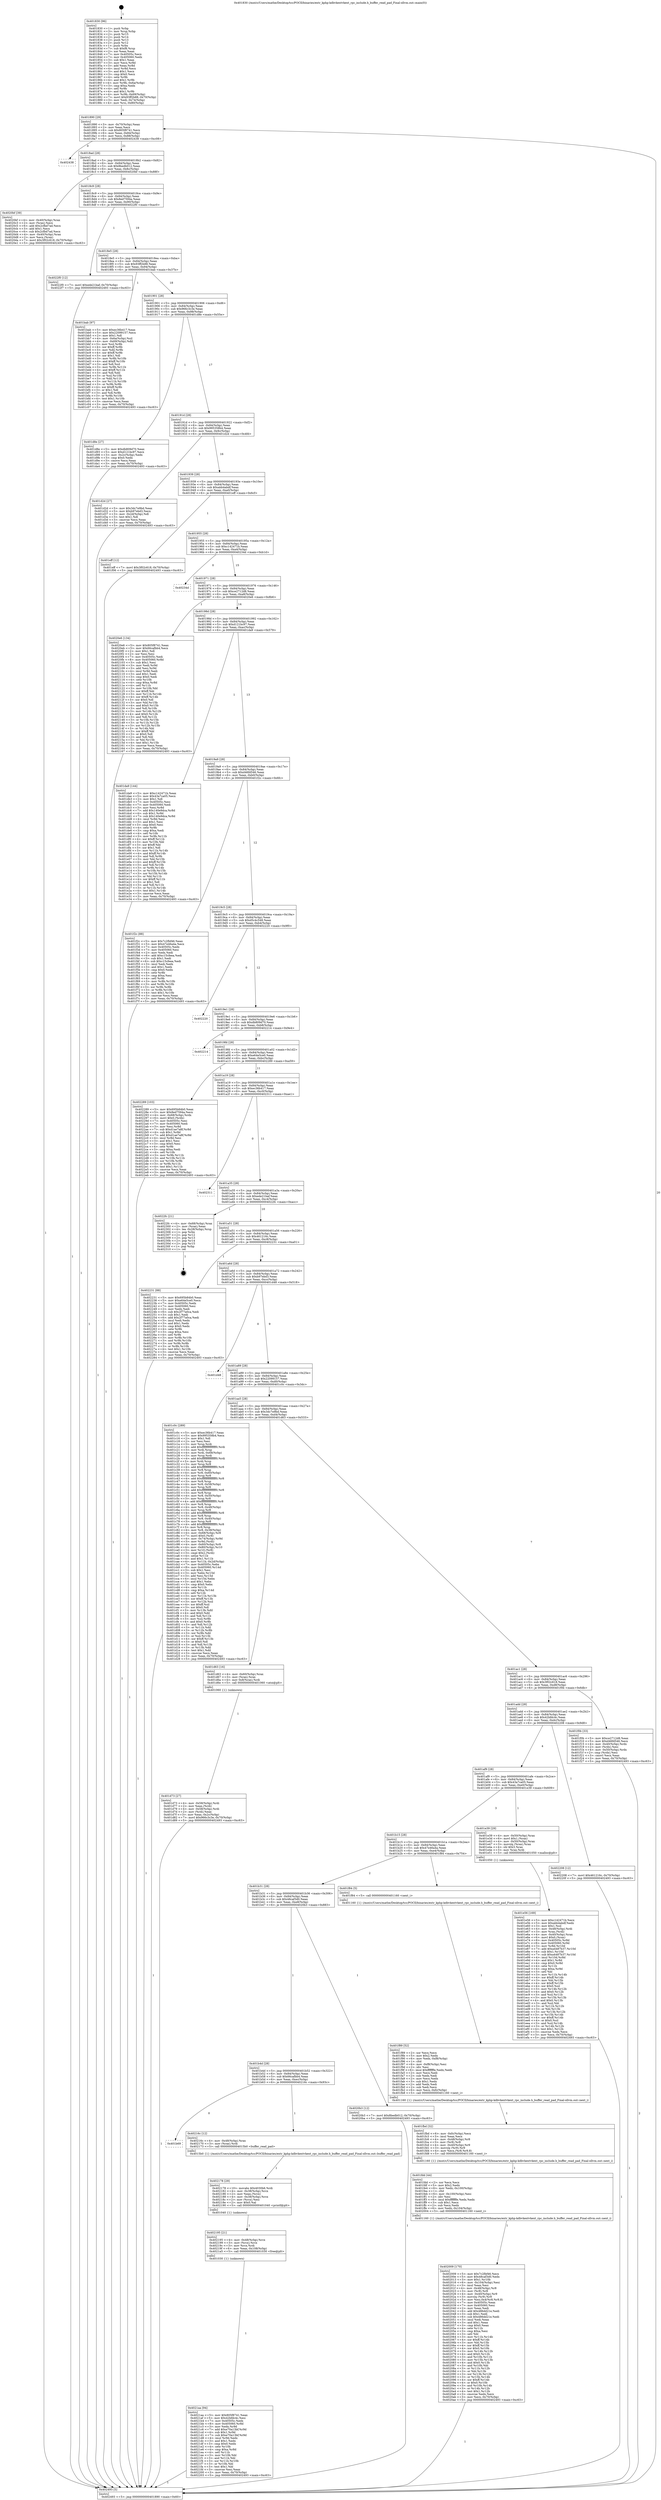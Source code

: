 digraph "0x401830" {
  label = "0x401830 (/mnt/c/Users/mathe/Desktop/tcc/POCII/binaries/extr_kphp-kdbvkextvkext_rpc_include.h_buffer_read_pad_Final-ollvm.out::main(0))"
  labelloc = "t"
  node[shape=record]

  Entry [label="",width=0.3,height=0.3,shape=circle,fillcolor=black,style=filled]
  "0x401890" [label="{
     0x401890 [29]\l
     | [instrs]\l
     &nbsp;&nbsp;0x401890 \<+3\>: mov -0x70(%rbp),%eax\l
     &nbsp;&nbsp;0x401893 \<+2\>: mov %eax,%ecx\l
     &nbsp;&nbsp;0x401895 \<+6\>: sub $0x805f8741,%ecx\l
     &nbsp;&nbsp;0x40189b \<+6\>: mov %eax,-0x84(%rbp)\l
     &nbsp;&nbsp;0x4018a1 \<+6\>: mov %ecx,-0x88(%rbp)\l
     &nbsp;&nbsp;0x4018a7 \<+6\>: je 0000000000402438 \<main+0xc08\>\l
  }"]
  "0x402438" [label="{
     0x402438\l
  }", style=dashed]
  "0x4018ad" [label="{
     0x4018ad [28]\l
     | [instrs]\l
     &nbsp;&nbsp;0x4018ad \<+5\>: jmp 00000000004018b2 \<main+0x82\>\l
     &nbsp;&nbsp;0x4018b2 \<+6\>: mov -0x84(%rbp),%eax\l
     &nbsp;&nbsp;0x4018b8 \<+5\>: sub $0x8bedb012,%eax\l
     &nbsp;&nbsp;0x4018bd \<+6\>: mov %eax,-0x8c(%rbp)\l
     &nbsp;&nbsp;0x4018c3 \<+6\>: je 00000000004020bf \<main+0x88f\>\l
  }"]
  Exit [label="",width=0.3,height=0.3,shape=circle,fillcolor=black,style=filled,peripheries=2]
  "0x4020bf" [label="{
     0x4020bf [39]\l
     | [instrs]\l
     &nbsp;&nbsp;0x4020bf \<+4\>: mov -0x40(%rbp),%rax\l
     &nbsp;&nbsp;0x4020c3 \<+2\>: mov (%rax),%ecx\l
     &nbsp;&nbsp;0x4020c5 \<+6\>: add $0x2cfbd7ad,%ecx\l
     &nbsp;&nbsp;0x4020cb \<+3\>: add $0x1,%ecx\l
     &nbsp;&nbsp;0x4020ce \<+6\>: sub $0x2cfbd7ad,%ecx\l
     &nbsp;&nbsp;0x4020d4 \<+4\>: mov -0x40(%rbp),%rax\l
     &nbsp;&nbsp;0x4020d8 \<+2\>: mov %ecx,(%rax)\l
     &nbsp;&nbsp;0x4020da \<+7\>: movl $0x3f02c618,-0x70(%rbp)\l
     &nbsp;&nbsp;0x4020e1 \<+5\>: jmp 0000000000402493 \<main+0xc63\>\l
  }"]
  "0x4018c9" [label="{
     0x4018c9 [28]\l
     | [instrs]\l
     &nbsp;&nbsp;0x4018c9 \<+5\>: jmp 00000000004018ce \<main+0x9e\>\l
     &nbsp;&nbsp;0x4018ce \<+6\>: mov -0x84(%rbp),%eax\l
     &nbsp;&nbsp;0x4018d4 \<+5\>: sub $0x8ed7594a,%eax\l
     &nbsp;&nbsp;0x4018d9 \<+6\>: mov %eax,-0x90(%rbp)\l
     &nbsp;&nbsp;0x4018df \<+6\>: je 00000000004022f0 \<main+0xac0\>\l
  }"]
  "0x4021aa" [label="{
     0x4021aa [94]\l
     | [instrs]\l
     &nbsp;&nbsp;0x4021aa \<+5\>: mov $0x805f8741,%eax\l
     &nbsp;&nbsp;0x4021af \<+5\>: mov $0x42bfdc4c,%esi\l
     &nbsp;&nbsp;0x4021b4 \<+7\>: mov 0x40505c,%edx\l
     &nbsp;&nbsp;0x4021bb \<+8\>: mov 0x405060,%r8d\l
     &nbsp;&nbsp;0x4021c3 \<+3\>: mov %edx,%r9d\l
     &nbsp;&nbsp;0x4021c6 \<+7\>: add $0xe70a13bf,%r9d\l
     &nbsp;&nbsp;0x4021cd \<+4\>: sub $0x1,%r9d\l
     &nbsp;&nbsp;0x4021d1 \<+7\>: sub $0xe70a13bf,%r9d\l
     &nbsp;&nbsp;0x4021d8 \<+4\>: imul %r9d,%edx\l
     &nbsp;&nbsp;0x4021dc \<+3\>: and $0x1,%edx\l
     &nbsp;&nbsp;0x4021df \<+3\>: cmp $0x0,%edx\l
     &nbsp;&nbsp;0x4021e2 \<+4\>: sete %r10b\l
     &nbsp;&nbsp;0x4021e6 \<+4\>: cmp $0xa,%r8d\l
     &nbsp;&nbsp;0x4021ea \<+4\>: setl %r11b\l
     &nbsp;&nbsp;0x4021ee \<+3\>: mov %r10b,%bl\l
     &nbsp;&nbsp;0x4021f1 \<+3\>: and %r11b,%bl\l
     &nbsp;&nbsp;0x4021f4 \<+3\>: xor %r11b,%r10b\l
     &nbsp;&nbsp;0x4021f7 \<+3\>: or %r10b,%bl\l
     &nbsp;&nbsp;0x4021fa \<+3\>: test $0x1,%bl\l
     &nbsp;&nbsp;0x4021fd \<+3\>: cmovne %esi,%eax\l
     &nbsp;&nbsp;0x402200 \<+3\>: mov %eax,-0x70(%rbp)\l
     &nbsp;&nbsp;0x402203 \<+5\>: jmp 0000000000402493 \<main+0xc63\>\l
  }"]
  "0x4022f0" [label="{
     0x4022f0 [12]\l
     | [instrs]\l
     &nbsp;&nbsp;0x4022f0 \<+7\>: movl $0xede21baf,-0x70(%rbp)\l
     &nbsp;&nbsp;0x4022f7 \<+5\>: jmp 0000000000402493 \<main+0xc63\>\l
  }"]
  "0x4018e5" [label="{
     0x4018e5 [28]\l
     | [instrs]\l
     &nbsp;&nbsp;0x4018e5 \<+5\>: jmp 00000000004018ea \<main+0xba\>\l
     &nbsp;&nbsp;0x4018ea \<+6\>: mov -0x84(%rbp),%eax\l
     &nbsp;&nbsp;0x4018f0 \<+5\>: sub $0x93ff2b88,%eax\l
     &nbsp;&nbsp;0x4018f5 \<+6\>: mov %eax,-0x94(%rbp)\l
     &nbsp;&nbsp;0x4018fb \<+6\>: je 0000000000401bab \<main+0x37b\>\l
  }"]
  "0x402195" [label="{
     0x402195 [21]\l
     | [instrs]\l
     &nbsp;&nbsp;0x402195 \<+4\>: mov -0x48(%rbp),%rcx\l
     &nbsp;&nbsp;0x402199 \<+3\>: mov (%rcx),%rcx\l
     &nbsp;&nbsp;0x40219c \<+3\>: mov %rcx,%rdi\l
     &nbsp;&nbsp;0x40219f \<+6\>: mov %eax,-0x108(%rbp)\l
     &nbsp;&nbsp;0x4021a5 \<+5\>: call 0000000000401030 \<free@plt\>\l
     | [calls]\l
     &nbsp;&nbsp;0x401030 \{1\} (unknown)\l
  }"]
  "0x401bab" [label="{
     0x401bab [97]\l
     | [instrs]\l
     &nbsp;&nbsp;0x401bab \<+5\>: mov $0xec36b417,%eax\l
     &nbsp;&nbsp;0x401bb0 \<+5\>: mov $0x22099157,%ecx\l
     &nbsp;&nbsp;0x401bb5 \<+2\>: mov $0x1,%dl\l
     &nbsp;&nbsp;0x401bb7 \<+4\>: mov -0x6a(%rbp),%sil\l
     &nbsp;&nbsp;0x401bbb \<+4\>: mov -0x69(%rbp),%dil\l
     &nbsp;&nbsp;0x401bbf \<+3\>: mov %sil,%r8b\l
     &nbsp;&nbsp;0x401bc2 \<+4\>: xor $0xff,%r8b\l
     &nbsp;&nbsp;0x401bc6 \<+3\>: mov %dil,%r9b\l
     &nbsp;&nbsp;0x401bc9 \<+4\>: xor $0xff,%r9b\l
     &nbsp;&nbsp;0x401bcd \<+3\>: xor $0x1,%dl\l
     &nbsp;&nbsp;0x401bd0 \<+3\>: mov %r8b,%r10b\l
     &nbsp;&nbsp;0x401bd3 \<+4\>: and $0xff,%r10b\l
     &nbsp;&nbsp;0x401bd7 \<+3\>: and %dl,%sil\l
     &nbsp;&nbsp;0x401bda \<+3\>: mov %r9b,%r11b\l
     &nbsp;&nbsp;0x401bdd \<+4\>: and $0xff,%r11b\l
     &nbsp;&nbsp;0x401be1 \<+3\>: and %dl,%dil\l
     &nbsp;&nbsp;0x401be4 \<+3\>: or %sil,%r10b\l
     &nbsp;&nbsp;0x401be7 \<+3\>: or %dil,%r11b\l
     &nbsp;&nbsp;0x401bea \<+3\>: xor %r11b,%r10b\l
     &nbsp;&nbsp;0x401bed \<+3\>: or %r9b,%r8b\l
     &nbsp;&nbsp;0x401bf0 \<+4\>: xor $0xff,%r8b\l
     &nbsp;&nbsp;0x401bf4 \<+3\>: or $0x1,%dl\l
     &nbsp;&nbsp;0x401bf7 \<+3\>: and %dl,%r8b\l
     &nbsp;&nbsp;0x401bfa \<+3\>: or %r8b,%r10b\l
     &nbsp;&nbsp;0x401bfd \<+4\>: test $0x1,%r10b\l
     &nbsp;&nbsp;0x401c01 \<+3\>: cmovne %ecx,%eax\l
     &nbsp;&nbsp;0x401c04 \<+3\>: mov %eax,-0x70(%rbp)\l
     &nbsp;&nbsp;0x401c07 \<+5\>: jmp 0000000000402493 \<main+0xc63\>\l
  }"]
  "0x401901" [label="{
     0x401901 [28]\l
     | [instrs]\l
     &nbsp;&nbsp;0x401901 \<+5\>: jmp 0000000000401906 \<main+0xd6\>\l
     &nbsp;&nbsp;0x401906 \<+6\>: mov -0x84(%rbp),%eax\l
     &nbsp;&nbsp;0x40190c \<+5\>: sub $0x966c3c3e,%eax\l
     &nbsp;&nbsp;0x401911 \<+6\>: mov %eax,-0x98(%rbp)\l
     &nbsp;&nbsp;0x401917 \<+6\>: je 0000000000401d8e \<main+0x55e\>\l
  }"]
  "0x402493" [label="{
     0x402493 [5]\l
     | [instrs]\l
     &nbsp;&nbsp;0x402493 \<+5\>: jmp 0000000000401890 \<main+0x60\>\l
  }"]
  "0x401830" [label="{
     0x401830 [96]\l
     | [instrs]\l
     &nbsp;&nbsp;0x401830 \<+1\>: push %rbp\l
     &nbsp;&nbsp;0x401831 \<+3\>: mov %rsp,%rbp\l
     &nbsp;&nbsp;0x401834 \<+2\>: push %r15\l
     &nbsp;&nbsp;0x401836 \<+2\>: push %r14\l
     &nbsp;&nbsp;0x401838 \<+2\>: push %r13\l
     &nbsp;&nbsp;0x40183a \<+2\>: push %r12\l
     &nbsp;&nbsp;0x40183c \<+1\>: push %rbx\l
     &nbsp;&nbsp;0x40183d \<+7\>: sub $0xf8,%rsp\l
     &nbsp;&nbsp;0x401844 \<+2\>: xor %eax,%eax\l
     &nbsp;&nbsp;0x401846 \<+7\>: mov 0x40505c,%ecx\l
     &nbsp;&nbsp;0x40184d \<+7\>: mov 0x405060,%edx\l
     &nbsp;&nbsp;0x401854 \<+3\>: sub $0x1,%eax\l
     &nbsp;&nbsp;0x401857 \<+3\>: mov %ecx,%r8d\l
     &nbsp;&nbsp;0x40185a \<+3\>: add %eax,%r8d\l
     &nbsp;&nbsp;0x40185d \<+4\>: imul %r8d,%ecx\l
     &nbsp;&nbsp;0x401861 \<+3\>: and $0x1,%ecx\l
     &nbsp;&nbsp;0x401864 \<+3\>: cmp $0x0,%ecx\l
     &nbsp;&nbsp;0x401867 \<+4\>: sete %r9b\l
     &nbsp;&nbsp;0x40186b \<+4\>: and $0x1,%r9b\l
     &nbsp;&nbsp;0x40186f \<+4\>: mov %r9b,-0x6a(%rbp)\l
     &nbsp;&nbsp;0x401873 \<+3\>: cmp $0xa,%edx\l
     &nbsp;&nbsp;0x401876 \<+4\>: setl %r9b\l
     &nbsp;&nbsp;0x40187a \<+4\>: and $0x1,%r9b\l
     &nbsp;&nbsp;0x40187e \<+4\>: mov %r9b,-0x69(%rbp)\l
     &nbsp;&nbsp;0x401882 \<+7\>: movl $0x93ff2b88,-0x70(%rbp)\l
     &nbsp;&nbsp;0x401889 \<+3\>: mov %edi,-0x74(%rbp)\l
     &nbsp;&nbsp;0x40188c \<+4\>: mov %rsi,-0x80(%rbp)\l
  }"]
  "0x402178" [label="{
     0x402178 [29]\l
     | [instrs]\l
     &nbsp;&nbsp;0x402178 \<+10\>: movabs $0x4030b6,%rdi\l
     &nbsp;&nbsp;0x402182 \<+4\>: mov -0x38(%rbp),%rcx\l
     &nbsp;&nbsp;0x402186 \<+2\>: mov %eax,(%rcx)\l
     &nbsp;&nbsp;0x402188 \<+4\>: mov -0x38(%rbp),%rcx\l
     &nbsp;&nbsp;0x40218c \<+2\>: mov (%rcx),%esi\l
     &nbsp;&nbsp;0x40218e \<+2\>: mov $0x0,%al\l
     &nbsp;&nbsp;0x402190 \<+5\>: call 0000000000401040 \<printf@plt\>\l
     | [calls]\l
     &nbsp;&nbsp;0x401040 \{1\} (unknown)\l
  }"]
  "0x401d8e" [label="{
     0x401d8e [27]\l
     | [instrs]\l
     &nbsp;&nbsp;0x401d8e \<+5\>: mov $0xdb809d70,%eax\l
     &nbsp;&nbsp;0x401d93 \<+5\>: mov $0xd121bc97,%ecx\l
     &nbsp;&nbsp;0x401d98 \<+3\>: mov -0x2c(%rbp),%edx\l
     &nbsp;&nbsp;0x401d9b \<+3\>: cmp $0x0,%edx\l
     &nbsp;&nbsp;0x401d9e \<+3\>: cmove %ecx,%eax\l
     &nbsp;&nbsp;0x401da1 \<+3\>: mov %eax,-0x70(%rbp)\l
     &nbsp;&nbsp;0x401da4 \<+5\>: jmp 0000000000402493 \<main+0xc63\>\l
  }"]
  "0x40191d" [label="{
     0x40191d [28]\l
     | [instrs]\l
     &nbsp;&nbsp;0x40191d \<+5\>: jmp 0000000000401922 \<main+0xf2\>\l
     &nbsp;&nbsp;0x401922 \<+6\>: mov -0x84(%rbp),%eax\l
     &nbsp;&nbsp;0x401928 \<+5\>: sub $0x995358b4,%eax\l
     &nbsp;&nbsp;0x40192d \<+6\>: mov %eax,-0x9c(%rbp)\l
     &nbsp;&nbsp;0x401933 \<+6\>: je 0000000000401d2d \<main+0x4fd\>\l
  }"]
  "0x401b69" [label="{
     0x401b69\l
  }", style=dashed]
  "0x401d2d" [label="{
     0x401d2d [27]\l
     | [instrs]\l
     &nbsp;&nbsp;0x401d2d \<+5\>: mov $0x3dc7e9bd,%eax\l
     &nbsp;&nbsp;0x401d32 \<+5\>: mov $0xb97ebd3,%ecx\l
     &nbsp;&nbsp;0x401d37 \<+3\>: mov -0x2d(%rbp),%dl\l
     &nbsp;&nbsp;0x401d3a \<+3\>: test $0x1,%dl\l
     &nbsp;&nbsp;0x401d3d \<+3\>: cmovne %ecx,%eax\l
     &nbsp;&nbsp;0x401d40 \<+3\>: mov %eax,-0x70(%rbp)\l
     &nbsp;&nbsp;0x401d43 \<+5\>: jmp 0000000000402493 \<main+0xc63\>\l
  }"]
  "0x401939" [label="{
     0x401939 [28]\l
     | [instrs]\l
     &nbsp;&nbsp;0x401939 \<+5\>: jmp 000000000040193e \<main+0x10e\>\l
     &nbsp;&nbsp;0x40193e \<+6\>: mov -0x84(%rbp),%eax\l
     &nbsp;&nbsp;0x401944 \<+5\>: sub $0xabb4abdf,%eax\l
     &nbsp;&nbsp;0x401949 \<+6\>: mov %eax,-0xa0(%rbp)\l
     &nbsp;&nbsp;0x40194f \<+6\>: je 0000000000401eff \<main+0x6cf\>\l
  }"]
  "0x40216c" [label="{
     0x40216c [12]\l
     | [instrs]\l
     &nbsp;&nbsp;0x40216c \<+4\>: mov -0x48(%rbp),%rax\l
     &nbsp;&nbsp;0x402170 \<+3\>: mov (%rax),%rdi\l
     &nbsp;&nbsp;0x402173 \<+5\>: call 00000000004015b0 \<buffer_read_pad\>\l
     | [calls]\l
     &nbsp;&nbsp;0x4015b0 \{1\} (/mnt/c/Users/mathe/Desktop/tcc/POCII/binaries/extr_kphp-kdbvkextvkext_rpc_include.h_buffer_read_pad_Final-ollvm.out::buffer_read_pad)\l
  }"]
  "0x401eff" [label="{
     0x401eff [12]\l
     | [instrs]\l
     &nbsp;&nbsp;0x401eff \<+7\>: movl $0x3f02c618,-0x70(%rbp)\l
     &nbsp;&nbsp;0x401f06 \<+5\>: jmp 0000000000402493 \<main+0xc63\>\l
  }"]
  "0x401955" [label="{
     0x401955 [28]\l
     | [instrs]\l
     &nbsp;&nbsp;0x401955 \<+5\>: jmp 000000000040195a \<main+0x12a\>\l
     &nbsp;&nbsp;0x40195a \<+6\>: mov -0x84(%rbp),%eax\l
     &nbsp;&nbsp;0x401960 \<+5\>: sub $0xc142471b,%eax\l
     &nbsp;&nbsp;0x401965 \<+6\>: mov %eax,-0xa4(%rbp)\l
     &nbsp;&nbsp;0x40196b \<+6\>: je 000000000040234d \<main+0xb1d\>\l
  }"]
  "0x401b4d" [label="{
     0x401b4d [28]\l
     | [instrs]\l
     &nbsp;&nbsp;0x401b4d \<+5\>: jmp 0000000000401b52 \<main+0x322\>\l
     &nbsp;&nbsp;0x401b52 \<+6\>: mov -0x84(%rbp),%eax\l
     &nbsp;&nbsp;0x401b58 \<+5\>: sub $0x66cafbb4,%eax\l
     &nbsp;&nbsp;0x401b5d \<+6\>: mov %eax,-0xec(%rbp)\l
     &nbsp;&nbsp;0x401b63 \<+6\>: je 000000000040216c \<main+0x93c\>\l
  }"]
  "0x40234d" [label="{
     0x40234d\l
  }", style=dashed]
  "0x401971" [label="{
     0x401971 [28]\l
     | [instrs]\l
     &nbsp;&nbsp;0x401971 \<+5\>: jmp 0000000000401976 \<main+0x146\>\l
     &nbsp;&nbsp;0x401976 \<+6\>: mov -0x84(%rbp),%eax\l
     &nbsp;&nbsp;0x40197c \<+5\>: sub $0xce2712d8,%eax\l
     &nbsp;&nbsp;0x401981 \<+6\>: mov %eax,-0xa8(%rbp)\l
     &nbsp;&nbsp;0x401987 \<+6\>: je 00000000004020e6 \<main+0x8b6\>\l
  }"]
  "0x4020b3" [label="{
     0x4020b3 [12]\l
     | [instrs]\l
     &nbsp;&nbsp;0x4020b3 \<+7\>: movl $0x8bedb012,-0x70(%rbp)\l
     &nbsp;&nbsp;0x4020ba \<+5\>: jmp 0000000000402493 \<main+0xc63\>\l
  }"]
  "0x4020e6" [label="{
     0x4020e6 [134]\l
     | [instrs]\l
     &nbsp;&nbsp;0x4020e6 \<+5\>: mov $0x805f8741,%eax\l
     &nbsp;&nbsp;0x4020eb \<+5\>: mov $0x66cafbb4,%ecx\l
     &nbsp;&nbsp;0x4020f0 \<+2\>: mov $0x1,%dl\l
     &nbsp;&nbsp;0x4020f2 \<+2\>: xor %esi,%esi\l
     &nbsp;&nbsp;0x4020f4 \<+7\>: mov 0x40505c,%edi\l
     &nbsp;&nbsp;0x4020fb \<+8\>: mov 0x405060,%r8d\l
     &nbsp;&nbsp;0x402103 \<+3\>: sub $0x1,%esi\l
     &nbsp;&nbsp;0x402106 \<+3\>: mov %edi,%r9d\l
     &nbsp;&nbsp;0x402109 \<+3\>: add %esi,%r9d\l
     &nbsp;&nbsp;0x40210c \<+4\>: imul %r9d,%edi\l
     &nbsp;&nbsp;0x402110 \<+3\>: and $0x1,%edi\l
     &nbsp;&nbsp;0x402113 \<+3\>: cmp $0x0,%edi\l
     &nbsp;&nbsp;0x402116 \<+4\>: sete %r10b\l
     &nbsp;&nbsp;0x40211a \<+4\>: cmp $0xa,%r8d\l
     &nbsp;&nbsp;0x40211e \<+4\>: setl %r11b\l
     &nbsp;&nbsp;0x402122 \<+3\>: mov %r10b,%bl\l
     &nbsp;&nbsp;0x402125 \<+3\>: xor $0xff,%bl\l
     &nbsp;&nbsp;0x402128 \<+3\>: mov %r11b,%r14b\l
     &nbsp;&nbsp;0x40212b \<+4\>: xor $0xff,%r14b\l
     &nbsp;&nbsp;0x40212f \<+3\>: xor $0x0,%dl\l
     &nbsp;&nbsp;0x402132 \<+3\>: mov %bl,%r15b\l
     &nbsp;&nbsp;0x402135 \<+4\>: and $0x0,%r15b\l
     &nbsp;&nbsp;0x402139 \<+3\>: and %dl,%r10b\l
     &nbsp;&nbsp;0x40213c \<+3\>: mov %r14b,%r12b\l
     &nbsp;&nbsp;0x40213f \<+4\>: and $0x0,%r12b\l
     &nbsp;&nbsp;0x402143 \<+3\>: and %dl,%r11b\l
     &nbsp;&nbsp;0x402146 \<+3\>: or %r10b,%r15b\l
     &nbsp;&nbsp;0x402149 \<+3\>: or %r11b,%r12b\l
     &nbsp;&nbsp;0x40214c \<+3\>: xor %r12b,%r15b\l
     &nbsp;&nbsp;0x40214f \<+3\>: or %r14b,%bl\l
     &nbsp;&nbsp;0x402152 \<+3\>: xor $0xff,%bl\l
     &nbsp;&nbsp;0x402155 \<+3\>: or $0x0,%dl\l
     &nbsp;&nbsp;0x402158 \<+2\>: and %dl,%bl\l
     &nbsp;&nbsp;0x40215a \<+3\>: or %bl,%r15b\l
     &nbsp;&nbsp;0x40215d \<+4\>: test $0x1,%r15b\l
     &nbsp;&nbsp;0x402161 \<+3\>: cmovne %ecx,%eax\l
     &nbsp;&nbsp;0x402164 \<+3\>: mov %eax,-0x70(%rbp)\l
     &nbsp;&nbsp;0x402167 \<+5\>: jmp 0000000000402493 \<main+0xc63\>\l
  }"]
  "0x40198d" [label="{
     0x40198d [28]\l
     | [instrs]\l
     &nbsp;&nbsp;0x40198d \<+5\>: jmp 0000000000401992 \<main+0x162\>\l
     &nbsp;&nbsp;0x401992 \<+6\>: mov -0x84(%rbp),%eax\l
     &nbsp;&nbsp;0x401998 \<+5\>: sub $0xd121bc97,%eax\l
     &nbsp;&nbsp;0x40199d \<+6\>: mov %eax,-0xac(%rbp)\l
     &nbsp;&nbsp;0x4019a3 \<+6\>: je 0000000000401da9 \<main+0x579\>\l
  }"]
  "0x402009" [label="{
     0x402009 [170]\l
     | [instrs]\l
     &nbsp;&nbsp;0x402009 \<+5\>: mov $0x7c2fbf46,%ecx\l
     &nbsp;&nbsp;0x40200e \<+5\>: mov $0x48caf3d0,%edx\l
     &nbsp;&nbsp;0x402013 \<+3\>: mov $0x1,%r10b\l
     &nbsp;&nbsp;0x402016 \<+6\>: mov -0x104(%rbp),%esi\l
     &nbsp;&nbsp;0x40201c \<+3\>: imul %eax,%esi\l
     &nbsp;&nbsp;0x40201f \<+4\>: mov -0x48(%rbp),%r8\l
     &nbsp;&nbsp;0x402023 \<+3\>: mov (%r8),%r8\l
     &nbsp;&nbsp;0x402026 \<+4\>: mov -0x40(%rbp),%r9\l
     &nbsp;&nbsp;0x40202a \<+3\>: movslq (%r9),%r9\l
     &nbsp;&nbsp;0x40202d \<+5\>: mov %esi,0x4(%r8,%r9,8)\l
     &nbsp;&nbsp;0x402032 \<+7\>: mov 0x40505c,%eax\l
     &nbsp;&nbsp;0x402039 \<+7\>: mov 0x405060,%esi\l
     &nbsp;&nbsp;0x402040 \<+2\>: mov %eax,%edi\l
     &nbsp;&nbsp;0x402042 \<+6\>: add $0x486dd21e,%edi\l
     &nbsp;&nbsp;0x402048 \<+3\>: sub $0x1,%edi\l
     &nbsp;&nbsp;0x40204b \<+6\>: sub $0x486dd21e,%edi\l
     &nbsp;&nbsp;0x402051 \<+3\>: imul %edi,%eax\l
     &nbsp;&nbsp;0x402054 \<+3\>: and $0x1,%eax\l
     &nbsp;&nbsp;0x402057 \<+3\>: cmp $0x0,%eax\l
     &nbsp;&nbsp;0x40205a \<+4\>: sete %r11b\l
     &nbsp;&nbsp;0x40205e \<+3\>: cmp $0xa,%esi\l
     &nbsp;&nbsp;0x402061 \<+3\>: setl %bl\l
     &nbsp;&nbsp;0x402064 \<+3\>: mov %r11b,%r14b\l
     &nbsp;&nbsp;0x402067 \<+4\>: xor $0xff,%r14b\l
     &nbsp;&nbsp;0x40206b \<+3\>: mov %bl,%r15b\l
     &nbsp;&nbsp;0x40206e \<+4\>: xor $0xff,%r15b\l
     &nbsp;&nbsp;0x402072 \<+4\>: xor $0x0,%r10b\l
     &nbsp;&nbsp;0x402076 \<+3\>: mov %r14b,%r12b\l
     &nbsp;&nbsp;0x402079 \<+4\>: and $0x0,%r12b\l
     &nbsp;&nbsp;0x40207d \<+3\>: and %r10b,%r11b\l
     &nbsp;&nbsp;0x402080 \<+3\>: mov %r15b,%r13b\l
     &nbsp;&nbsp;0x402083 \<+4\>: and $0x0,%r13b\l
     &nbsp;&nbsp;0x402087 \<+3\>: and %r10b,%bl\l
     &nbsp;&nbsp;0x40208a \<+3\>: or %r11b,%r12b\l
     &nbsp;&nbsp;0x40208d \<+3\>: or %bl,%r13b\l
     &nbsp;&nbsp;0x402090 \<+3\>: xor %r13b,%r12b\l
     &nbsp;&nbsp;0x402093 \<+3\>: or %r15b,%r14b\l
     &nbsp;&nbsp;0x402096 \<+4\>: xor $0xff,%r14b\l
     &nbsp;&nbsp;0x40209a \<+4\>: or $0x0,%r10b\l
     &nbsp;&nbsp;0x40209e \<+3\>: and %r10b,%r14b\l
     &nbsp;&nbsp;0x4020a1 \<+3\>: or %r14b,%r12b\l
     &nbsp;&nbsp;0x4020a4 \<+4\>: test $0x1,%r12b\l
     &nbsp;&nbsp;0x4020a8 \<+3\>: cmovne %edx,%ecx\l
     &nbsp;&nbsp;0x4020ab \<+3\>: mov %ecx,-0x70(%rbp)\l
     &nbsp;&nbsp;0x4020ae \<+5\>: jmp 0000000000402493 \<main+0xc63\>\l
  }"]
  "0x401da9" [label="{
     0x401da9 [144]\l
     | [instrs]\l
     &nbsp;&nbsp;0x401da9 \<+5\>: mov $0xc142471b,%eax\l
     &nbsp;&nbsp;0x401dae \<+5\>: mov $0x43a7ca05,%ecx\l
     &nbsp;&nbsp;0x401db3 \<+2\>: mov $0x1,%dl\l
     &nbsp;&nbsp;0x401db5 \<+7\>: mov 0x40505c,%esi\l
     &nbsp;&nbsp;0x401dbc \<+7\>: mov 0x405060,%edi\l
     &nbsp;&nbsp;0x401dc3 \<+3\>: mov %esi,%r8d\l
     &nbsp;&nbsp;0x401dc6 \<+7\>: add $0x140e9dca,%r8d\l
     &nbsp;&nbsp;0x401dcd \<+4\>: sub $0x1,%r8d\l
     &nbsp;&nbsp;0x401dd1 \<+7\>: sub $0x140e9dca,%r8d\l
     &nbsp;&nbsp;0x401dd8 \<+4\>: imul %r8d,%esi\l
     &nbsp;&nbsp;0x401ddc \<+3\>: and $0x1,%esi\l
     &nbsp;&nbsp;0x401ddf \<+3\>: cmp $0x0,%esi\l
     &nbsp;&nbsp;0x401de2 \<+4\>: sete %r9b\l
     &nbsp;&nbsp;0x401de6 \<+3\>: cmp $0xa,%edi\l
     &nbsp;&nbsp;0x401de9 \<+4\>: setl %r10b\l
     &nbsp;&nbsp;0x401ded \<+3\>: mov %r9b,%r11b\l
     &nbsp;&nbsp;0x401df0 \<+4\>: xor $0xff,%r11b\l
     &nbsp;&nbsp;0x401df4 \<+3\>: mov %r10b,%bl\l
     &nbsp;&nbsp;0x401df7 \<+3\>: xor $0xff,%bl\l
     &nbsp;&nbsp;0x401dfa \<+3\>: xor $0x1,%dl\l
     &nbsp;&nbsp;0x401dfd \<+3\>: mov %r11b,%r14b\l
     &nbsp;&nbsp;0x401e00 \<+4\>: and $0xff,%r14b\l
     &nbsp;&nbsp;0x401e04 \<+3\>: and %dl,%r9b\l
     &nbsp;&nbsp;0x401e07 \<+3\>: mov %bl,%r15b\l
     &nbsp;&nbsp;0x401e0a \<+4\>: and $0xff,%r15b\l
     &nbsp;&nbsp;0x401e0e \<+3\>: and %dl,%r10b\l
     &nbsp;&nbsp;0x401e11 \<+3\>: or %r9b,%r14b\l
     &nbsp;&nbsp;0x401e14 \<+3\>: or %r10b,%r15b\l
     &nbsp;&nbsp;0x401e17 \<+3\>: xor %r15b,%r14b\l
     &nbsp;&nbsp;0x401e1a \<+3\>: or %bl,%r11b\l
     &nbsp;&nbsp;0x401e1d \<+4\>: xor $0xff,%r11b\l
     &nbsp;&nbsp;0x401e21 \<+3\>: or $0x1,%dl\l
     &nbsp;&nbsp;0x401e24 \<+3\>: and %dl,%r11b\l
     &nbsp;&nbsp;0x401e27 \<+3\>: or %r11b,%r14b\l
     &nbsp;&nbsp;0x401e2a \<+4\>: test $0x1,%r14b\l
     &nbsp;&nbsp;0x401e2e \<+3\>: cmovne %ecx,%eax\l
     &nbsp;&nbsp;0x401e31 \<+3\>: mov %eax,-0x70(%rbp)\l
     &nbsp;&nbsp;0x401e34 \<+5\>: jmp 0000000000402493 \<main+0xc63\>\l
  }"]
  "0x4019a9" [label="{
     0x4019a9 [28]\l
     | [instrs]\l
     &nbsp;&nbsp;0x4019a9 \<+5\>: jmp 00000000004019ae \<main+0x17e\>\l
     &nbsp;&nbsp;0x4019ae \<+6\>: mov -0x84(%rbp),%eax\l
     &nbsp;&nbsp;0x4019b4 \<+5\>: sub $0xd46fd546,%eax\l
     &nbsp;&nbsp;0x4019b9 \<+6\>: mov %eax,-0xb0(%rbp)\l
     &nbsp;&nbsp;0x4019bf \<+6\>: je 0000000000401f2c \<main+0x6fc\>\l
  }"]
  "0x401fdd" [label="{
     0x401fdd [44]\l
     | [instrs]\l
     &nbsp;&nbsp;0x401fdd \<+2\>: xor %ecx,%ecx\l
     &nbsp;&nbsp;0x401fdf \<+5\>: mov $0x2,%edx\l
     &nbsp;&nbsp;0x401fe4 \<+6\>: mov %edx,-0x100(%rbp)\l
     &nbsp;&nbsp;0x401fea \<+1\>: cltd\l
     &nbsp;&nbsp;0x401feb \<+6\>: mov -0x100(%rbp),%esi\l
     &nbsp;&nbsp;0x401ff1 \<+2\>: idiv %esi\l
     &nbsp;&nbsp;0x401ff3 \<+6\>: imul $0xfffffffe,%edx,%edx\l
     &nbsp;&nbsp;0x401ff9 \<+3\>: sub $0x1,%ecx\l
     &nbsp;&nbsp;0x401ffc \<+2\>: sub %ecx,%edx\l
     &nbsp;&nbsp;0x401ffe \<+6\>: mov %edx,-0x104(%rbp)\l
     &nbsp;&nbsp;0x402004 \<+5\>: call 0000000000401160 \<next_i\>\l
     | [calls]\l
     &nbsp;&nbsp;0x401160 \{1\} (/mnt/c/Users/mathe/Desktop/tcc/POCII/binaries/extr_kphp-kdbvkextvkext_rpc_include.h_buffer_read_pad_Final-ollvm.out::next_i)\l
  }"]
  "0x401f2c" [label="{
     0x401f2c [88]\l
     | [instrs]\l
     &nbsp;&nbsp;0x401f2c \<+5\>: mov $0x7c2fbf46,%eax\l
     &nbsp;&nbsp;0x401f31 \<+5\>: mov $0x47e46a4a,%ecx\l
     &nbsp;&nbsp;0x401f36 \<+7\>: mov 0x40505c,%edx\l
     &nbsp;&nbsp;0x401f3d \<+7\>: mov 0x405060,%esi\l
     &nbsp;&nbsp;0x401f44 \<+2\>: mov %edx,%edi\l
     &nbsp;&nbsp;0x401f46 \<+6\>: add $0xc15cfeea,%edi\l
     &nbsp;&nbsp;0x401f4c \<+3\>: sub $0x1,%edi\l
     &nbsp;&nbsp;0x401f4f \<+6\>: sub $0xc15cfeea,%edi\l
     &nbsp;&nbsp;0x401f55 \<+3\>: imul %edi,%edx\l
     &nbsp;&nbsp;0x401f58 \<+3\>: and $0x1,%edx\l
     &nbsp;&nbsp;0x401f5b \<+3\>: cmp $0x0,%edx\l
     &nbsp;&nbsp;0x401f5e \<+4\>: sete %r8b\l
     &nbsp;&nbsp;0x401f62 \<+3\>: cmp $0xa,%esi\l
     &nbsp;&nbsp;0x401f65 \<+4\>: setl %r9b\l
     &nbsp;&nbsp;0x401f69 \<+3\>: mov %r8b,%r10b\l
     &nbsp;&nbsp;0x401f6c \<+3\>: and %r9b,%r10b\l
     &nbsp;&nbsp;0x401f6f \<+3\>: xor %r9b,%r8b\l
     &nbsp;&nbsp;0x401f72 \<+3\>: or %r8b,%r10b\l
     &nbsp;&nbsp;0x401f75 \<+4\>: test $0x1,%r10b\l
     &nbsp;&nbsp;0x401f79 \<+3\>: cmovne %ecx,%eax\l
     &nbsp;&nbsp;0x401f7c \<+3\>: mov %eax,-0x70(%rbp)\l
     &nbsp;&nbsp;0x401f7f \<+5\>: jmp 0000000000402493 \<main+0xc63\>\l
  }"]
  "0x4019c5" [label="{
     0x4019c5 [28]\l
     | [instrs]\l
     &nbsp;&nbsp;0x4019c5 \<+5\>: jmp 00000000004019ca \<main+0x19a\>\l
     &nbsp;&nbsp;0x4019ca \<+6\>: mov -0x84(%rbp),%eax\l
     &nbsp;&nbsp;0x4019d0 \<+5\>: sub $0xd5c4c548,%eax\l
     &nbsp;&nbsp;0x4019d5 \<+6\>: mov %eax,-0xb4(%rbp)\l
     &nbsp;&nbsp;0x4019db \<+6\>: je 0000000000402220 \<main+0x9f0\>\l
  }"]
  "0x401fbd" [label="{
     0x401fbd [32]\l
     | [instrs]\l
     &nbsp;&nbsp;0x401fbd \<+6\>: mov -0xfc(%rbp),%ecx\l
     &nbsp;&nbsp;0x401fc3 \<+3\>: imul %eax,%ecx\l
     &nbsp;&nbsp;0x401fc6 \<+4\>: mov -0x48(%rbp),%r8\l
     &nbsp;&nbsp;0x401fca \<+3\>: mov (%r8),%r8\l
     &nbsp;&nbsp;0x401fcd \<+4\>: mov -0x40(%rbp),%r9\l
     &nbsp;&nbsp;0x401fd1 \<+3\>: movslq (%r9),%r9\l
     &nbsp;&nbsp;0x401fd4 \<+4\>: mov %ecx,(%r8,%r9,8)\l
     &nbsp;&nbsp;0x401fd8 \<+5\>: call 0000000000401160 \<next_i\>\l
     | [calls]\l
     &nbsp;&nbsp;0x401160 \{1\} (/mnt/c/Users/mathe/Desktop/tcc/POCII/binaries/extr_kphp-kdbvkextvkext_rpc_include.h_buffer_read_pad_Final-ollvm.out::next_i)\l
  }"]
  "0x402220" [label="{
     0x402220\l
  }", style=dashed]
  "0x4019e1" [label="{
     0x4019e1 [28]\l
     | [instrs]\l
     &nbsp;&nbsp;0x4019e1 \<+5\>: jmp 00000000004019e6 \<main+0x1b6\>\l
     &nbsp;&nbsp;0x4019e6 \<+6\>: mov -0x84(%rbp),%eax\l
     &nbsp;&nbsp;0x4019ec \<+5\>: sub $0xdb809d70,%eax\l
     &nbsp;&nbsp;0x4019f1 \<+6\>: mov %eax,-0xb8(%rbp)\l
     &nbsp;&nbsp;0x4019f7 \<+6\>: je 0000000000402214 \<main+0x9e4\>\l
  }"]
  "0x401f89" [label="{
     0x401f89 [52]\l
     | [instrs]\l
     &nbsp;&nbsp;0x401f89 \<+2\>: xor %ecx,%ecx\l
     &nbsp;&nbsp;0x401f8b \<+5\>: mov $0x2,%edx\l
     &nbsp;&nbsp;0x401f90 \<+6\>: mov %edx,-0xf8(%rbp)\l
     &nbsp;&nbsp;0x401f96 \<+1\>: cltd\l
     &nbsp;&nbsp;0x401f97 \<+6\>: mov -0xf8(%rbp),%esi\l
     &nbsp;&nbsp;0x401f9d \<+2\>: idiv %esi\l
     &nbsp;&nbsp;0x401f9f \<+6\>: imul $0xfffffffe,%edx,%edx\l
     &nbsp;&nbsp;0x401fa5 \<+2\>: mov %ecx,%edi\l
     &nbsp;&nbsp;0x401fa7 \<+2\>: sub %edx,%edi\l
     &nbsp;&nbsp;0x401fa9 \<+2\>: mov %ecx,%edx\l
     &nbsp;&nbsp;0x401fab \<+3\>: sub $0x1,%edx\l
     &nbsp;&nbsp;0x401fae \<+2\>: add %edx,%edi\l
     &nbsp;&nbsp;0x401fb0 \<+2\>: sub %edi,%ecx\l
     &nbsp;&nbsp;0x401fb2 \<+6\>: mov %ecx,-0xfc(%rbp)\l
     &nbsp;&nbsp;0x401fb8 \<+5\>: call 0000000000401160 \<next_i\>\l
     | [calls]\l
     &nbsp;&nbsp;0x401160 \{1\} (/mnt/c/Users/mathe/Desktop/tcc/POCII/binaries/extr_kphp-kdbvkextvkext_rpc_include.h_buffer_read_pad_Final-ollvm.out::next_i)\l
  }"]
  "0x402214" [label="{
     0x402214\l
  }", style=dashed]
  "0x4019fd" [label="{
     0x4019fd [28]\l
     | [instrs]\l
     &nbsp;&nbsp;0x4019fd \<+5\>: jmp 0000000000401a02 \<main+0x1d2\>\l
     &nbsp;&nbsp;0x401a02 \<+6\>: mov -0x84(%rbp),%eax\l
     &nbsp;&nbsp;0x401a08 \<+5\>: sub $0xe64e5ce0,%eax\l
     &nbsp;&nbsp;0x401a0d \<+6\>: mov %eax,-0xbc(%rbp)\l
     &nbsp;&nbsp;0x401a13 \<+6\>: je 0000000000402289 \<main+0xa59\>\l
  }"]
  "0x401b31" [label="{
     0x401b31 [28]\l
     | [instrs]\l
     &nbsp;&nbsp;0x401b31 \<+5\>: jmp 0000000000401b36 \<main+0x306\>\l
     &nbsp;&nbsp;0x401b36 \<+6\>: mov -0x84(%rbp),%eax\l
     &nbsp;&nbsp;0x401b3c \<+5\>: sub $0x48caf3d0,%eax\l
     &nbsp;&nbsp;0x401b41 \<+6\>: mov %eax,-0xe8(%rbp)\l
     &nbsp;&nbsp;0x401b47 \<+6\>: je 00000000004020b3 \<main+0x883\>\l
  }"]
  "0x402289" [label="{
     0x402289 [103]\l
     | [instrs]\l
     &nbsp;&nbsp;0x402289 \<+5\>: mov $0x695b84b0,%eax\l
     &nbsp;&nbsp;0x40228e \<+5\>: mov $0x8ed7594a,%ecx\l
     &nbsp;&nbsp;0x402293 \<+4\>: mov -0x68(%rbp),%rdx\l
     &nbsp;&nbsp;0x402297 \<+6\>: movl $0x0,(%rdx)\l
     &nbsp;&nbsp;0x40229d \<+7\>: mov 0x40505c,%esi\l
     &nbsp;&nbsp;0x4022a4 \<+7\>: mov 0x405060,%edi\l
     &nbsp;&nbsp;0x4022ab \<+3\>: mov %esi,%r8d\l
     &nbsp;&nbsp;0x4022ae \<+7\>: sub $0xd1ae7a8f,%r8d\l
     &nbsp;&nbsp;0x4022b5 \<+4\>: sub $0x1,%r8d\l
     &nbsp;&nbsp;0x4022b9 \<+7\>: add $0xd1ae7a8f,%r8d\l
     &nbsp;&nbsp;0x4022c0 \<+4\>: imul %r8d,%esi\l
     &nbsp;&nbsp;0x4022c4 \<+3\>: and $0x1,%esi\l
     &nbsp;&nbsp;0x4022c7 \<+3\>: cmp $0x0,%esi\l
     &nbsp;&nbsp;0x4022ca \<+4\>: sete %r9b\l
     &nbsp;&nbsp;0x4022ce \<+3\>: cmp $0xa,%edi\l
     &nbsp;&nbsp;0x4022d1 \<+4\>: setl %r10b\l
     &nbsp;&nbsp;0x4022d5 \<+3\>: mov %r9b,%r11b\l
     &nbsp;&nbsp;0x4022d8 \<+3\>: and %r10b,%r11b\l
     &nbsp;&nbsp;0x4022db \<+3\>: xor %r10b,%r9b\l
     &nbsp;&nbsp;0x4022de \<+3\>: or %r9b,%r11b\l
     &nbsp;&nbsp;0x4022e1 \<+4\>: test $0x1,%r11b\l
     &nbsp;&nbsp;0x4022e5 \<+3\>: cmovne %ecx,%eax\l
     &nbsp;&nbsp;0x4022e8 \<+3\>: mov %eax,-0x70(%rbp)\l
     &nbsp;&nbsp;0x4022eb \<+5\>: jmp 0000000000402493 \<main+0xc63\>\l
  }"]
  "0x401a19" [label="{
     0x401a19 [28]\l
     | [instrs]\l
     &nbsp;&nbsp;0x401a19 \<+5\>: jmp 0000000000401a1e \<main+0x1ee\>\l
     &nbsp;&nbsp;0x401a1e \<+6\>: mov -0x84(%rbp),%eax\l
     &nbsp;&nbsp;0x401a24 \<+5\>: sub $0xec36b417,%eax\l
     &nbsp;&nbsp;0x401a29 \<+6\>: mov %eax,-0xc0(%rbp)\l
     &nbsp;&nbsp;0x401a2f \<+6\>: je 0000000000402311 \<main+0xae1\>\l
  }"]
  "0x401f84" [label="{
     0x401f84 [5]\l
     | [instrs]\l
     &nbsp;&nbsp;0x401f84 \<+5\>: call 0000000000401160 \<next_i\>\l
     | [calls]\l
     &nbsp;&nbsp;0x401160 \{1\} (/mnt/c/Users/mathe/Desktop/tcc/POCII/binaries/extr_kphp-kdbvkextvkext_rpc_include.h_buffer_read_pad_Final-ollvm.out::next_i)\l
  }"]
  "0x402311" [label="{
     0x402311\l
  }", style=dashed]
  "0x401a35" [label="{
     0x401a35 [28]\l
     | [instrs]\l
     &nbsp;&nbsp;0x401a35 \<+5\>: jmp 0000000000401a3a \<main+0x20a\>\l
     &nbsp;&nbsp;0x401a3a \<+6\>: mov -0x84(%rbp),%eax\l
     &nbsp;&nbsp;0x401a40 \<+5\>: sub $0xede21baf,%eax\l
     &nbsp;&nbsp;0x401a45 \<+6\>: mov %eax,-0xc4(%rbp)\l
     &nbsp;&nbsp;0x401a4b \<+6\>: je 00000000004022fc \<main+0xacc\>\l
  }"]
  "0x401e56" [label="{
     0x401e56 [169]\l
     | [instrs]\l
     &nbsp;&nbsp;0x401e56 \<+5\>: mov $0xc142471b,%ecx\l
     &nbsp;&nbsp;0x401e5b \<+5\>: mov $0xabb4abdf,%edx\l
     &nbsp;&nbsp;0x401e60 \<+3\>: mov $0x1,%sil\l
     &nbsp;&nbsp;0x401e63 \<+4\>: mov -0x48(%rbp),%rdi\l
     &nbsp;&nbsp;0x401e67 \<+3\>: mov %rax,(%rdi)\l
     &nbsp;&nbsp;0x401e6a \<+4\>: mov -0x40(%rbp),%rax\l
     &nbsp;&nbsp;0x401e6e \<+6\>: movl $0x0,(%rax)\l
     &nbsp;&nbsp;0x401e74 \<+8\>: mov 0x40505c,%r8d\l
     &nbsp;&nbsp;0x401e7c \<+8\>: mov 0x405060,%r9d\l
     &nbsp;&nbsp;0x401e84 \<+3\>: mov %r8d,%r10d\l
     &nbsp;&nbsp;0x401e87 \<+7\>: add $0xa4487b37,%r10d\l
     &nbsp;&nbsp;0x401e8e \<+4\>: sub $0x1,%r10d\l
     &nbsp;&nbsp;0x401e92 \<+7\>: sub $0xa4487b37,%r10d\l
     &nbsp;&nbsp;0x401e99 \<+4\>: imul %r10d,%r8d\l
     &nbsp;&nbsp;0x401e9d \<+4\>: and $0x1,%r8d\l
     &nbsp;&nbsp;0x401ea1 \<+4\>: cmp $0x0,%r8d\l
     &nbsp;&nbsp;0x401ea5 \<+4\>: sete %r11b\l
     &nbsp;&nbsp;0x401ea9 \<+4\>: cmp $0xa,%r9d\l
     &nbsp;&nbsp;0x401ead \<+3\>: setl %bl\l
     &nbsp;&nbsp;0x401eb0 \<+3\>: mov %r11b,%r14b\l
     &nbsp;&nbsp;0x401eb3 \<+4\>: xor $0xff,%r14b\l
     &nbsp;&nbsp;0x401eb7 \<+3\>: mov %bl,%r15b\l
     &nbsp;&nbsp;0x401eba \<+4\>: xor $0xff,%r15b\l
     &nbsp;&nbsp;0x401ebe \<+4\>: xor $0x0,%sil\l
     &nbsp;&nbsp;0x401ec2 \<+3\>: mov %r14b,%r12b\l
     &nbsp;&nbsp;0x401ec5 \<+4\>: and $0x0,%r12b\l
     &nbsp;&nbsp;0x401ec9 \<+3\>: and %sil,%r11b\l
     &nbsp;&nbsp;0x401ecc \<+3\>: mov %r15b,%r13b\l
     &nbsp;&nbsp;0x401ecf \<+4\>: and $0x0,%r13b\l
     &nbsp;&nbsp;0x401ed3 \<+3\>: and %sil,%bl\l
     &nbsp;&nbsp;0x401ed6 \<+3\>: or %r11b,%r12b\l
     &nbsp;&nbsp;0x401ed9 \<+3\>: or %bl,%r13b\l
     &nbsp;&nbsp;0x401edc \<+3\>: xor %r13b,%r12b\l
     &nbsp;&nbsp;0x401edf \<+3\>: or %r15b,%r14b\l
     &nbsp;&nbsp;0x401ee2 \<+4\>: xor $0xff,%r14b\l
     &nbsp;&nbsp;0x401ee6 \<+4\>: or $0x0,%sil\l
     &nbsp;&nbsp;0x401eea \<+3\>: and %sil,%r14b\l
     &nbsp;&nbsp;0x401eed \<+3\>: or %r14b,%r12b\l
     &nbsp;&nbsp;0x401ef0 \<+4\>: test $0x1,%r12b\l
     &nbsp;&nbsp;0x401ef4 \<+3\>: cmovne %edx,%ecx\l
     &nbsp;&nbsp;0x401ef7 \<+3\>: mov %ecx,-0x70(%rbp)\l
     &nbsp;&nbsp;0x401efa \<+5\>: jmp 0000000000402493 \<main+0xc63\>\l
  }"]
  "0x4022fc" [label="{
     0x4022fc [21]\l
     | [instrs]\l
     &nbsp;&nbsp;0x4022fc \<+4\>: mov -0x68(%rbp),%rax\l
     &nbsp;&nbsp;0x402300 \<+2\>: mov (%rax),%eax\l
     &nbsp;&nbsp;0x402302 \<+4\>: lea -0x28(%rbp),%rsp\l
     &nbsp;&nbsp;0x402306 \<+1\>: pop %rbx\l
     &nbsp;&nbsp;0x402307 \<+2\>: pop %r12\l
     &nbsp;&nbsp;0x402309 \<+2\>: pop %r13\l
     &nbsp;&nbsp;0x40230b \<+2\>: pop %r14\l
     &nbsp;&nbsp;0x40230d \<+2\>: pop %r15\l
     &nbsp;&nbsp;0x40230f \<+1\>: pop %rbp\l
     &nbsp;&nbsp;0x402310 \<+1\>: ret\l
  }"]
  "0x401a51" [label="{
     0x401a51 [28]\l
     | [instrs]\l
     &nbsp;&nbsp;0x401a51 \<+5\>: jmp 0000000000401a56 \<main+0x226\>\l
     &nbsp;&nbsp;0x401a56 \<+6\>: mov -0x84(%rbp),%eax\l
     &nbsp;&nbsp;0x401a5c \<+5\>: sub $0x461216c,%eax\l
     &nbsp;&nbsp;0x401a61 \<+6\>: mov %eax,-0xc8(%rbp)\l
     &nbsp;&nbsp;0x401a67 \<+6\>: je 0000000000402231 \<main+0xa01\>\l
  }"]
  "0x401b15" [label="{
     0x401b15 [28]\l
     | [instrs]\l
     &nbsp;&nbsp;0x401b15 \<+5\>: jmp 0000000000401b1a \<main+0x2ea\>\l
     &nbsp;&nbsp;0x401b1a \<+6\>: mov -0x84(%rbp),%eax\l
     &nbsp;&nbsp;0x401b20 \<+5\>: sub $0x47e46a4a,%eax\l
     &nbsp;&nbsp;0x401b25 \<+6\>: mov %eax,-0xe4(%rbp)\l
     &nbsp;&nbsp;0x401b2b \<+6\>: je 0000000000401f84 \<main+0x754\>\l
  }"]
  "0x402231" [label="{
     0x402231 [88]\l
     | [instrs]\l
     &nbsp;&nbsp;0x402231 \<+5\>: mov $0x695b84b0,%eax\l
     &nbsp;&nbsp;0x402236 \<+5\>: mov $0xe64e5ce0,%ecx\l
     &nbsp;&nbsp;0x40223b \<+7\>: mov 0x40505c,%edx\l
     &nbsp;&nbsp;0x402242 \<+7\>: mov 0x405060,%esi\l
     &nbsp;&nbsp;0x402249 \<+2\>: mov %edx,%edi\l
     &nbsp;&nbsp;0x40224b \<+6\>: sub $0x2f77a0ca,%edi\l
     &nbsp;&nbsp;0x402251 \<+3\>: sub $0x1,%edi\l
     &nbsp;&nbsp;0x402254 \<+6\>: add $0x2f77a0ca,%edi\l
     &nbsp;&nbsp;0x40225a \<+3\>: imul %edi,%edx\l
     &nbsp;&nbsp;0x40225d \<+3\>: and $0x1,%edx\l
     &nbsp;&nbsp;0x402260 \<+3\>: cmp $0x0,%edx\l
     &nbsp;&nbsp;0x402263 \<+4\>: sete %r8b\l
     &nbsp;&nbsp;0x402267 \<+3\>: cmp $0xa,%esi\l
     &nbsp;&nbsp;0x40226a \<+4\>: setl %r9b\l
     &nbsp;&nbsp;0x40226e \<+3\>: mov %r8b,%r10b\l
     &nbsp;&nbsp;0x402271 \<+3\>: and %r9b,%r10b\l
     &nbsp;&nbsp;0x402274 \<+3\>: xor %r9b,%r8b\l
     &nbsp;&nbsp;0x402277 \<+3\>: or %r8b,%r10b\l
     &nbsp;&nbsp;0x40227a \<+4\>: test $0x1,%r10b\l
     &nbsp;&nbsp;0x40227e \<+3\>: cmovne %ecx,%eax\l
     &nbsp;&nbsp;0x402281 \<+3\>: mov %eax,-0x70(%rbp)\l
     &nbsp;&nbsp;0x402284 \<+5\>: jmp 0000000000402493 \<main+0xc63\>\l
  }"]
  "0x401a6d" [label="{
     0x401a6d [28]\l
     | [instrs]\l
     &nbsp;&nbsp;0x401a6d \<+5\>: jmp 0000000000401a72 \<main+0x242\>\l
     &nbsp;&nbsp;0x401a72 \<+6\>: mov -0x84(%rbp),%eax\l
     &nbsp;&nbsp;0x401a78 \<+5\>: sub $0xb97ebd3,%eax\l
     &nbsp;&nbsp;0x401a7d \<+6\>: mov %eax,-0xcc(%rbp)\l
     &nbsp;&nbsp;0x401a83 \<+6\>: je 0000000000401d48 \<main+0x518\>\l
  }"]
  "0x401e39" [label="{
     0x401e39 [29]\l
     | [instrs]\l
     &nbsp;&nbsp;0x401e39 \<+4\>: mov -0x50(%rbp),%rax\l
     &nbsp;&nbsp;0x401e3d \<+6\>: movl $0x1,(%rax)\l
     &nbsp;&nbsp;0x401e43 \<+4\>: mov -0x50(%rbp),%rax\l
     &nbsp;&nbsp;0x401e47 \<+3\>: movslq (%rax),%rax\l
     &nbsp;&nbsp;0x401e4a \<+4\>: shl $0x3,%rax\l
     &nbsp;&nbsp;0x401e4e \<+3\>: mov %rax,%rdi\l
     &nbsp;&nbsp;0x401e51 \<+5\>: call 0000000000401050 \<malloc@plt\>\l
     | [calls]\l
     &nbsp;&nbsp;0x401050 \{1\} (unknown)\l
  }"]
  "0x401d48" [label="{
     0x401d48\l
  }", style=dashed]
  "0x401a89" [label="{
     0x401a89 [28]\l
     | [instrs]\l
     &nbsp;&nbsp;0x401a89 \<+5\>: jmp 0000000000401a8e \<main+0x25e\>\l
     &nbsp;&nbsp;0x401a8e \<+6\>: mov -0x84(%rbp),%eax\l
     &nbsp;&nbsp;0x401a94 \<+5\>: sub $0x22099157,%eax\l
     &nbsp;&nbsp;0x401a99 \<+6\>: mov %eax,-0xd0(%rbp)\l
     &nbsp;&nbsp;0x401a9f \<+6\>: je 0000000000401c0c \<main+0x3dc\>\l
  }"]
  "0x401af9" [label="{
     0x401af9 [28]\l
     | [instrs]\l
     &nbsp;&nbsp;0x401af9 \<+5\>: jmp 0000000000401afe \<main+0x2ce\>\l
     &nbsp;&nbsp;0x401afe \<+6\>: mov -0x84(%rbp),%eax\l
     &nbsp;&nbsp;0x401b04 \<+5\>: sub $0x43a7ca05,%eax\l
     &nbsp;&nbsp;0x401b09 \<+6\>: mov %eax,-0xe0(%rbp)\l
     &nbsp;&nbsp;0x401b0f \<+6\>: je 0000000000401e39 \<main+0x609\>\l
  }"]
  "0x401c0c" [label="{
     0x401c0c [289]\l
     | [instrs]\l
     &nbsp;&nbsp;0x401c0c \<+5\>: mov $0xec36b417,%eax\l
     &nbsp;&nbsp;0x401c11 \<+5\>: mov $0x995358b4,%ecx\l
     &nbsp;&nbsp;0x401c16 \<+2\>: mov $0x1,%dl\l
     &nbsp;&nbsp;0x401c18 \<+2\>: xor %esi,%esi\l
     &nbsp;&nbsp;0x401c1a \<+3\>: mov %rsp,%rdi\l
     &nbsp;&nbsp;0x401c1d \<+4\>: add $0xfffffffffffffff0,%rdi\l
     &nbsp;&nbsp;0x401c21 \<+3\>: mov %rdi,%rsp\l
     &nbsp;&nbsp;0x401c24 \<+4\>: mov %rdi,-0x68(%rbp)\l
     &nbsp;&nbsp;0x401c28 \<+3\>: mov %rsp,%rdi\l
     &nbsp;&nbsp;0x401c2b \<+4\>: add $0xfffffffffffffff0,%rdi\l
     &nbsp;&nbsp;0x401c2f \<+3\>: mov %rdi,%rsp\l
     &nbsp;&nbsp;0x401c32 \<+3\>: mov %rsp,%r8\l
     &nbsp;&nbsp;0x401c35 \<+4\>: add $0xfffffffffffffff0,%r8\l
     &nbsp;&nbsp;0x401c39 \<+3\>: mov %r8,%rsp\l
     &nbsp;&nbsp;0x401c3c \<+4\>: mov %r8,-0x60(%rbp)\l
     &nbsp;&nbsp;0x401c40 \<+3\>: mov %rsp,%r8\l
     &nbsp;&nbsp;0x401c43 \<+4\>: add $0xfffffffffffffff0,%r8\l
     &nbsp;&nbsp;0x401c47 \<+3\>: mov %r8,%rsp\l
     &nbsp;&nbsp;0x401c4a \<+4\>: mov %r8,-0x58(%rbp)\l
     &nbsp;&nbsp;0x401c4e \<+3\>: mov %rsp,%r8\l
     &nbsp;&nbsp;0x401c51 \<+4\>: add $0xfffffffffffffff0,%r8\l
     &nbsp;&nbsp;0x401c55 \<+3\>: mov %r8,%rsp\l
     &nbsp;&nbsp;0x401c58 \<+4\>: mov %r8,-0x50(%rbp)\l
     &nbsp;&nbsp;0x401c5c \<+3\>: mov %rsp,%r8\l
     &nbsp;&nbsp;0x401c5f \<+4\>: add $0xfffffffffffffff0,%r8\l
     &nbsp;&nbsp;0x401c63 \<+3\>: mov %r8,%rsp\l
     &nbsp;&nbsp;0x401c66 \<+4\>: mov %r8,-0x48(%rbp)\l
     &nbsp;&nbsp;0x401c6a \<+3\>: mov %rsp,%r8\l
     &nbsp;&nbsp;0x401c6d \<+4\>: add $0xfffffffffffffff0,%r8\l
     &nbsp;&nbsp;0x401c71 \<+3\>: mov %r8,%rsp\l
     &nbsp;&nbsp;0x401c74 \<+4\>: mov %r8,-0x40(%rbp)\l
     &nbsp;&nbsp;0x401c78 \<+3\>: mov %rsp,%r8\l
     &nbsp;&nbsp;0x401c7b \<+4\>: add $0xfffffffffffffff0,%r8\l
     &nbsp;&nbsp;0x401c7f \<+3\>: mov %r8,%rsp\l
     &nbsp;&nbsp;0x401c82 \<+4\>: mov %r8,-0x38(%rbp)\l
     &nbsp;&nbsp;0x401c86 \<+4\>: mov -0x68(%rbp),%r8\l
     &nbsp;&nbsp;0x401c8a \<+7\>: movl $0x0,(%r8)\l
     &nbsp;&nbsp;0x401c91 \<+4\>: mov -0x74(%rbp),%r9d\l
     &nbsp;&nbsp;0x401c95 \<+3\>: mov %r9d,(%rdi)\l
     &nbsp;&nbsp;0x401c98 \<+4\>: mov -0x60(%rbp),%r8\l
     &nbsp;&nbsp;0x401c9c \<+4\>: mov -0x80(%rbp),%r10\l
     &nbsp;&nbsp;0x401ca0 \<+3\>: mov %r10,(%r8)\l
     &nbsp;&nbsp;0x401ca3 \<+3\>: cmpl $0x2,(%rdi)\l
     &nbsp;&nbsp;0x401ca6 \<+4\>: setne %r11b\l
     &nbsp;&nbsp;0x401caa \<+4\>: and $0x1,%r11b\l
     &nbsp;&nbsp;0x401cae \<+4\>: mov %r11b,-0x2d(%rbp)\l
     &nbsp;&nbsp;0x401cb2 \<+7\>: mov 0x40505c,%ebx\l
     &nbsp;&nbsp;0x401cb9 \<+8\>: mov 0x405060,%r14d\l
     &nbsp;&nbsp;0x401cc1 \<+3\>: sub $0x1,%esi\l
     &nbsp;&nbsp;0x401cc4 \<+3\>: mov %ebx,%r15d\l
     &nbsp;&nbsp;0x401cc7 \<+3\>: add %esi,%r15d\l
     &nbsp;&nbsp;0x401cca \<+4\>: imul %r15d,%ebx\l
     &nbsp;&nbsp;0x401cce \<+3\>: and $0x1,%ebx\l
     &nbsp;&nbsp;0x401cd1 \<+3\>: cmp $0x0,%ebx\l
     &nbsp;&nbsp;0x401cd4 \<+4\>: sete %r11b\l
     &nbsp;&nbsp;0x401cd8 \<+4\>: cmp $0xa,%r14d\l
     &nbsp;&nbsp;0x401cdc \<+4\>: setl %r12b\l
     &nbsp;&nbsp;0x401ce0 \<+3\>: mov %r11b,%r13b\l
     &nbsp;&nbsp;0x401ce3 \<+4\>: xor $0xff,%r13b\l
     &nbsp;&nbsp;0x401ce7 \<+3\>: mov %r12b,%sil\l
     &nbsp;&nbsp;0x401cea \<+4\>: xor $0xff,%sil\l
     &nbsp;&nbsp;0x401cee \<+3\>: xor $0x0,%dl\l
     &nbsp;&nbsp;0x401cf1 \<+3\>: mov %r13b,%dil\l
     &nbsp;&nbsp;0x401cf4 \<+4\>: and $0x0,%dil\l
     &nbsp;&nbsp;0x401cf8 \<+3\>: and %dl,%r11b\l
     &nbsp;&nbsp;0x401cfb \<+3\>: mov %sil,%r8b\l
     &nbsp;&nbsp;0x401cfe \<+4\>: and $0x0,%r8b\l
     &nbsp;&nbsp;0x401d02 \<+3\>: and %dl,%r12b\l
     &nbsp;&nbsp;0x401d05 \<+3\>: or %r11b,%dil\l
     &nbsp;&nbsp;0x401d08 \<+3\>: or %r12b,%r8b\l
     &nbsp;&nbsp;0x401d0b \<+3\>: xor %r8b,%dil\l
     &nbsp;&nbsp;0x401d0e \<+3\>: or %sil,%r13b\l
     &nbsp;&nbsp;0x401d11 \<+4\>: xor $0xff,%r13b\l
     &nbsp;&nbsp;0x401d15 \<+3\>: or $0x0,%dl\l
     &nbsp;&nbsp;0x401d18 \<+3\>: and %dl,%r13b\l
     &nbsp;&nbsp;0x401d1b \<+3\>: or %r13b,%dil\l
     &nbsp;&nbsp;0x401d1e \<+4\>: test $0x1,%dil\l
     &nbsp;&nbsp;0x401d22 \<+3\>: cmovne %ecx,%eax\l
     &nbsp;&nbsp;0x401d25 \<+3\>: mov %eax,-0x70(%rbp)\l
     &nbsp;&nbsp;0x401d28 \<+5\>: jmp 0000000000402493 \<main+0xc63\>\l
  }"]
  "0x401aa5" [label="{
     0x401aa5 [28]\l
     | [instrs]\l
     &nbsp;&nbsp;0x401aa5 \<+5\>: jmp 0000000000401aaa \<main+0x27a\>\l
     &nbsp;&nbsp;0x401aaa \<+6\>: mov -0x84(%rbp),%eax\l
     &nbsp;&nbsp;0x401ab0 \<+5\>: sub $0x3dc7e9bd,%eax\l
     &nbsp;&nbsp;0x401ab5 \<+6\>: mov %eax,-0xd4(%rbp)\l
     &nbsp;&nbsp;0x401abb \<+6\>: je 0000000000401d63 \<main+0x533\>\l
  }"]
  "0x402208" [label="{
     0x402208 [12]\l
     | [instrs]\l
     &nbsp;&nbsp;0x402208 \<+7\>: movl $0x461216c,-0x70(%rbp)\l
     &nbsp;&nbsp;0x40220f \<+5\>: jmp 0000000000402493 \<main+0xc63\>\l
  }"]
  "0x401add" [label="{
     0x401add [28]\l
     | [instrs]\l
     &nbsp;&nbsp;0x401add \<+5\>: jmp 0000000000401ae2 \<main+0x2b2\>\l
     &nbsp;&nbsp;0x401ae2 \<+6\>: mov -0x84(%rbp),%eax\l
     &nbsp;&nbsp;0x401ae8 \<+5\>: sub $0x42bfdc4c,%eax\l
     &nbsp;&nbsp;0x401aed \<+6\>: mov %eax,-0xdc(%rbp)\l
     &nbsp;&nbsp;0x401af3 \<+6\>: je 0000000000402208 \<main+0x9d8\>\l
  }"]
  "0x401d63" [label="{
     0x401d63 [16]\l
     | [instrs]\l
     &nbsp;&nbsp;0x401d63 \<+4\>: mov -0x60(%rbp),%rax\l
     &nbsp;&nbsp;0x401d67 \<+3\>: mov (%rax),%rax\l
     &nbsp;&nbsp;0x401d6a \<+4\>: mov 0x8(%rax),%rdi\l
     &nbsp;&nbsp;0x401d6e \<+5\>: call 0000000000401060 \<atoi@plt\>\l
     | [calls]\l
     &nbsp;&nbsp;0x401060 \{1\} (unknown)\l
  }"]
  "0x401ac1" [label="{
     0x401ac1 [28]\l
     | [instrs]\l
     &nbsp;&nbsp;0x401ac1 \<+5\>: jmp 0000000000401ac6 \<main+0x296\>\l
     &nbsp;&nbsp;0x401ac6 \<+6\>: mov -0x84(%rbp),%eax\l
     &nbsp;&nbsp;0x401acc \<+5\>: sub $0x3f02c618,%eax\l
     &nbsp;&nbsp;0x401ad1 \<+6\>: mov %eax,-0xd8(%rbp)\l
     &nbsp;&nbsp;0x401ad7 \<+6\>: je 0000000000401f0b \<main+0x6db\>\l
  }"]
  "0x401d73" [label="{
     0x401d73 [27]\l
     | [instrs]\l
     &nbsp;&nbsp;0x401d73 \<+4\>: mov -0x58(%rbp),%rdi\l
     &nbsp;&nbsp;0x401d77 \<+2\>: mov %eax,(%rdi)\l
     &nbsp;&nbsp;0x401d79 \<+4\>: mov -0x58(%rbp),%rdi\l
     &nbsp;&nbsp;0x401d7d \<+2\>: mov (%rdi),%eax\l
     &nbsp;&nbsp;0x401d7f \<+3\>: mov %eax,-0x2c(%rbp)\l
     &nbsp;&nbsp;0x401d82 \<+7\>: movl $0x966c3c3e,-0x70(%rbp)\l
     &nbsp;&nbsp;0x401d89 \<+5\>: jmp 0000000000402493 \<main+0xc63\>\l
  }"]
  "0x401f0b" [label="{
     0x401f0b [33]\l
     | [instrs]\l
     &nbsp;&nbsp;0x401f0b \<+5\>: mov $0xce2712d8,%eax\l
     &nbsp;&nbsp;0x401f10 \<+5\>: mov $0xd46fd546,%ecx\l
     &nbsp;&nbsp;0x401f15 \<+4\>: mov -0x40(%rbp),%rdx\l
     &nbsp;&nbsp;0x401f19 \<+2\>: mov (%rdx),%esi\l
     &nbsp;&nbsp;0x401f1b \<+4\>: mov -0x50(%rbp),%rdx\l
     &nbsp;&nbsp;0x401f1f \<+2\>: cmp (%rdx),%esi\l
     &nbsp;&nbsp;0x401f21 \<+3\>: cmovl %ecx,%eax\l
     &nbsp;&nbsp;0x401f24 \<+3\>: mov %eax,-0x70(%rbp)\l
     &nbsp;&nbsp;0x401f27 \<+5\>: jmp 0000000000402493 \<main+0xc63\>\l
  }"]
  Entry -> "0x401830" [label=" 1"]
  "0x401890" -> "0x402438" [label=" 0"]
  "0x401890" -> "0x4018ad" [label=" 21"]
  "0x4022fc" -> Exit [label=" 1"]
  "0x4018ad" -> "0x4020bf" [label=" 1"]
  "0x4018ad" -> "0x4018c9" [label=" 20"]
  "0x4022f0" -> "0x402493" [label=" 1"]
  "0x4018c9" -> "0x4022f0" [label=" 1"]
  "0x4018c9" -> "0x4018e5" [label=" 19"]
  "0x402289" -> "0x402493" [label=" 1"]
  "0x4018e5" -> "0x401bab" [label=" 1"]
  "0x4018e5" -> "0x401901" [label=" 18"]
  "0x401bab" -> "0x402493" [label=" 1"]
  "0x401830" -> "0x401890" [label=" 1"]
  "0x402493" -> "0x401890" [label=" 20"]
  "0x402231" -> "0x402493" [label=" 1"]
  "0x401901" -> "0x401d8e" [label=" 1"]
  "0x401901" -> "0x40191d" [label=" 17"]
  "0x402208" -> "0x402493" [label=" 1"]
  "0x40191d" -> "0x401d2d" [label=" 1"]
  "0x40191d" -> "0x401939" [label=" 16"]
  "0x4021aa" -> "0x402493" [label=" 1"]
  "0x401939" -> "0x401eff" [label=" 1"]
  "0x401939" -> "0x401955" [label=" 15"]
  "0x402195" -> "0x4021aa" [label=" 1"]
  "0x401955" -> "0x40234d" [label=" 0"]
  "0x401955" -> "0x401971" [label=" 15"]
  "0x40216c" -> "0x402178" [label=" 1"]
  "0x401971" -> "0x4020e6" [label=" 1"]
  "0x401971" -> "0x40198d" [label=" 14"]
  "0x401b4d" -> "0x401b69" [label=" 0"]
  "0x40198d" -> "0x401da9" [label=" 1"]
  "0x40198d" -> "0x4019a9" [label=" 13"]
  "0x402178" -> "0x402195" [label=" 1"]
  "0x4019a9" -> "0x401f2c" [label=" 1"]
  "0x4019a9" -> "0x4019c5" [label=" 12"]
  "0x4020e6" -> "0x402493" [label=" 1"]
  "0x4019c5" -> "0x402220" [label=" 0"]
  "0x4019c5" -> "0x4019e1" [label=" 12"]
  "0x4020bf" -> "0x402493" [label=" 1"]
  "0x4019e1" -> "0x402214" [label=" 0"]
  "0x4019e1" -> "0x4019fd" [label=" 12"]
  "0x4020b3" -> "0x402493" [label=" 1"]
  "0x4019fd" -> "0x402289" [label=" 1"]
  "0x4019fd" -> "0x401a19" [label=" 11"]
  "0x401b31" -> "0x401b4d" [label=" 1"]
  "0x401a19" -> "0x402311" [label=" 0"]
  "0x401a19" -> "0x401a35" [label=" 11"]
  "0x401b31" -> "0x4020b3" [label=" 1"]
  "0x401a35" -> "0x4022fc" [label=" 1"]
  "0x401a35" -> "0x401a51" [label=" 10"]
  "0x402009" -> "0x402493" [label=" 1"]
  "0x401a51" -> "0x402231" [label=" 1"]
  "0x401a51" -> "0x401a6d" [label=" 9"]
  "0x401fdd" -> "0x402009" [label=" 1"]
  "0x401a6d" -> "0x401d48" [label=" 0"]
  "0x401a6d" -> "0x401a89" [label=" 9"]
  "0x401fbd" -> "0x401fdd" [label=" 1"]
  "0x401a89" -> "0x401c0c" [label=" 1"]
  "0x401a89" -> "0x401aa5" [label=" 8"]
  "0x401f84" -> "0x401f89" [label=" 1"]
  "0x401c0c" -> "0x402493" [label=" 1"]
  "0x401d2d" -> "0x402493" [label=" 1"]
  "0x401b15" -> "0x401b31" [label=" 2"]
  "0x401aa5" -> "0x401d63" [label=" 1"]
  "0x401aa5" -> "0x401ac1" [label=" 7"]
  "0x401d63" -> "0x401d73" [label=" 1"]
  "0x401d73" -> "0x402493" [label=" 1"]
  "0x401d8e" -> "0x402493" [label=" 1"]
  "0x401da9" -> "0x402493" [label=" 1"]
  "0x401b4d" -> "0x40216c" [label=" 1"]
  "0x401ac1" -> "0x401f0b" [label=" 2"]
  "0x401ac1" -> "0x401add" [label=" 5"]
  "0x401b15" -> "0x401f84" [label=" 1"]
  "0x401add" -> "0x402208" [label=" 1"]
  "0x401add" -> "0x401af9" [label=" 4"]
  "0x401f89" -> "0x401fbd" [label=" 1"]
  "0x401af9" -> "0x401e39" [label=" 1"]
  "0x401af9" -> "0x401b15" [label=" 3"]
  "0x401e39" -> "0x401e56" [label=" 1"]
  "0x401e56" -> "0x402493" [label=" 1"]
  "0x401eff" -> "0x402493" [label=" 1"]
  "0x401f0b" -> "0x402493" [label=" 2"]
  "0x401f2c" -> "0x402493" [label=" 1"]
}
